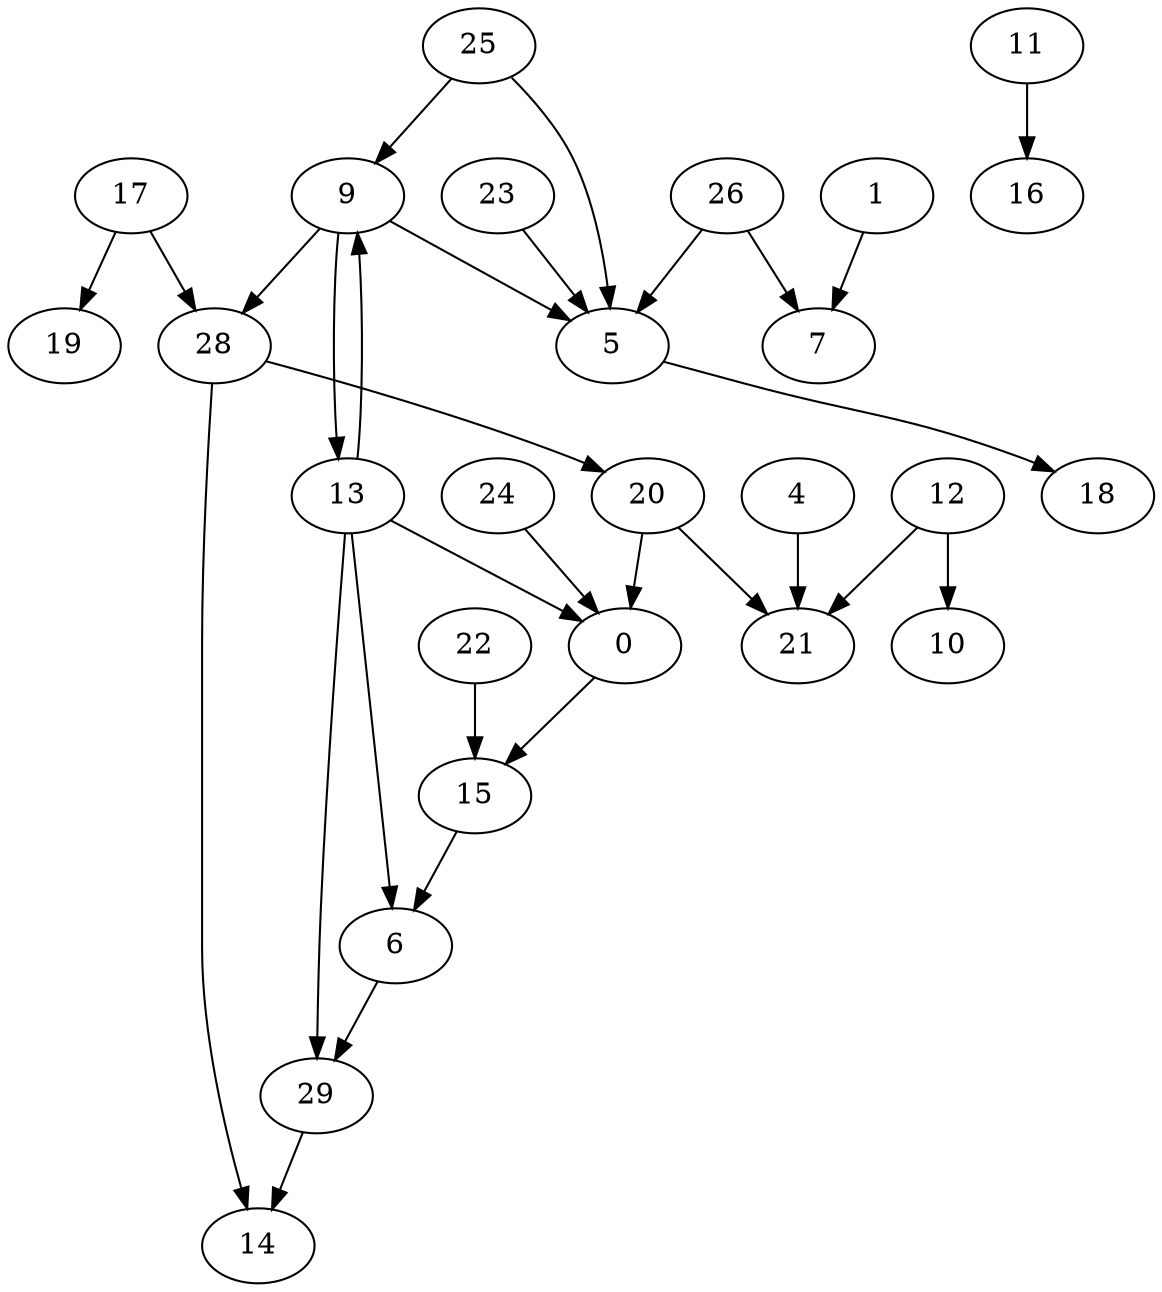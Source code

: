 digraph G {
	9 -> 28;
	9 -> 5;
	9 -> 13;
	23 -> 5;
	24 -> 0;
	29 -> 14;
	28 -> 20;
	28 -> 14;
	4 -> 21;
	25 -> 9;
	25 -> 5;
	17 -> 28;
	17 -> 19;
	5 -> 18;
	6 -> 29;
	1 -> 7;
	22 -> 15;
	20 -> 21;
	20 -> 0;
	13 -> 9;
	13 -> 29;
	13 -> 0;
	13 -> 6;
	11 -> 16;
	12 -> 10;
	12 -> 21;
	15 -> 6;
	26 -> 7;
	26 -> 5;
	0 -> 15;
}